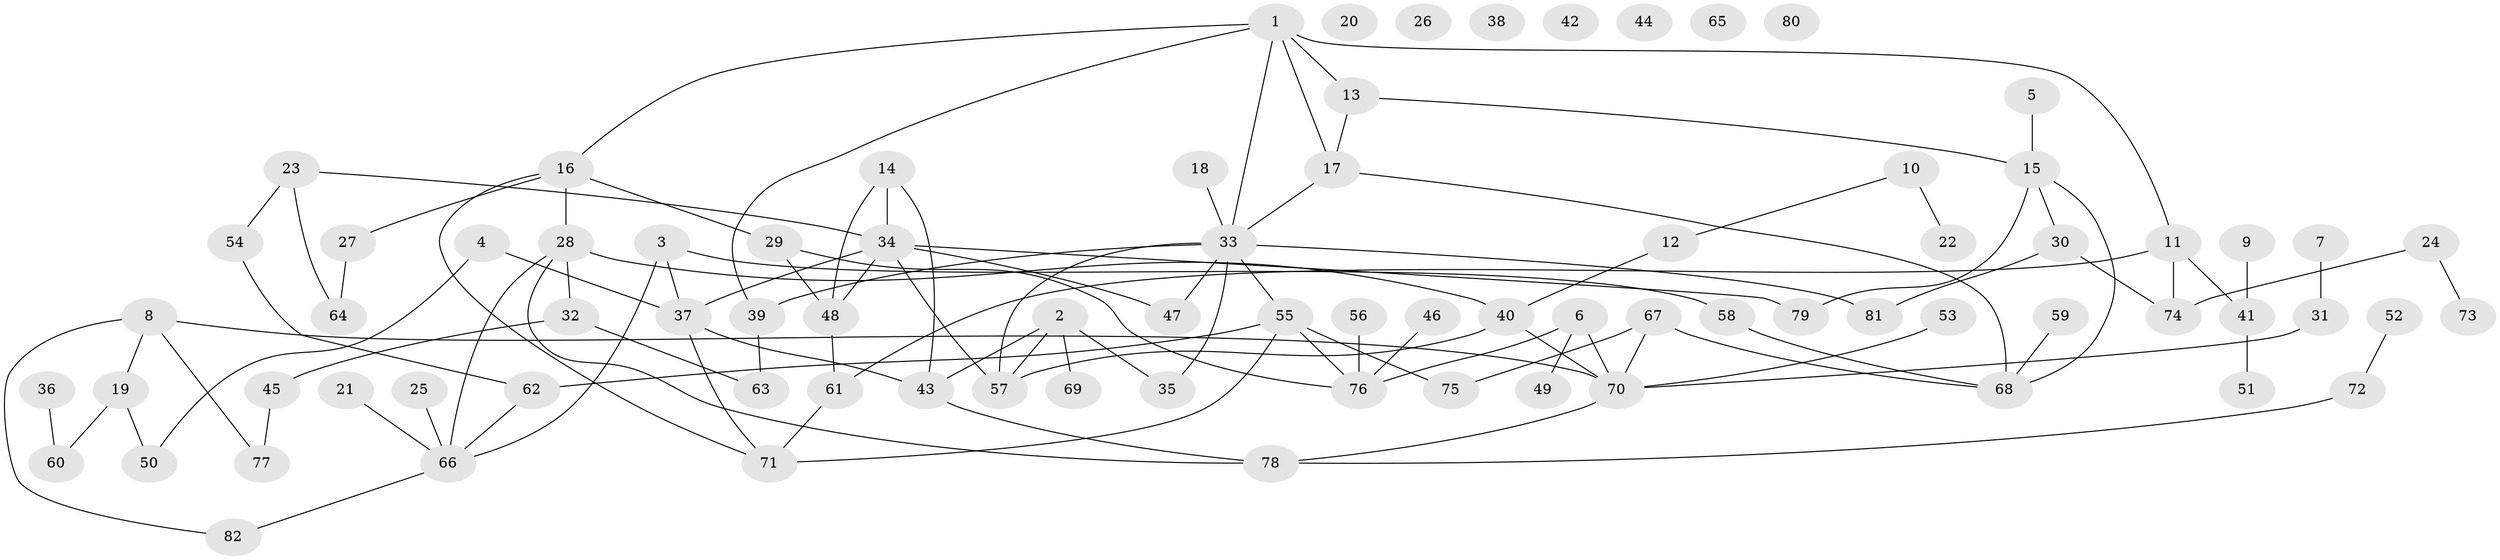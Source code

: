 // coarse degree distribution, {9: 0.05714285714285714, 3: 0.11428571428571428, 6: 0.02857142857142857, 8: 0.05714285714285714, 4: 0.05714285714285714, 2: 0.14285714285714285, 1: 0.22857142857142856, 5: 0.05714285714285714, 0: 0.2, 7: 0.05714285714285714}
// Generated by graph-tools (version 1.1) at 2025/16/03/04/25 18:16:34]
// undirected, 82 vertices, 107 edges
graph export_dot {
graph [start="1"]
  node [color=gray90,style=filled];
  1;
  2;
  3;
  4;
  5;
  6;
  7;
  8;
  9;
  10;
  11;
  12;
  13;
  14;
  15;
  16;
  17;
  18;
  19;
  20;
  21;
  22;
  23;
  24;
  25;
  26;
  27;
  28;
  29;
  30;
  31;
  32;
  33;
  34;
  35;
  36;
  37;
  38;
  39;
  40;
  41;
  42;
  43;
  44;
  45;
  46;
  47;
  48;
  49;
  50;
  51;
  52;
  53;
  54;
  55;
  56;
  57;
  58;
  59;
  60;
  61;
  62;
  63;
  64;
  65;
  66;
  67;
  68;
  69;
  70;
  71;
  72;
  73;
  74;
  75;
  76;
  77;
  78;
  79;
  80;
  81;
  82;
  1 -- 11;
  1 -- 13;
  1 -- 16;
  1 -- 17;
  1 -- 33;
  1 -- 39;
  2 -- 35;
  2 -- 43;
  2 -- 57;
  2 -- 69;
  3 -- 37;
  3 -- 58;
  3 -- 66;
  4 -- 37;
  4 -- 50;
  5 -- 15;
  6 -- 49;
  6 -- 70;
  6 -- 76;
  7 -- 31;
  8 -- 19;
  8 -- 70;
  8 -- 77;
  8 -- 82;
  9 -- 41;
  10 -- 12;
  10 -- 22;
  11 -- 41;
  11 -- 61;
  11 -- 74;
  12 -- 40;
  13 -- 15;
  13 -- 17;
  14 -- 34;
  14 -- 43;
  14 -- 48;
  15 -- 30;
  15 -- 68;
  15 -- 79;
  16 -- 27;
  16 -- 28;
  16 -- 29;
  16 -- 71;
  17 -- 33;
  17 -- 68;
  18 -- 33;
  19 -- 50;
  19 -- 60;
  21 -- 66;
  23 -- 34;
  23 -- 54;
  23 -- 64;
  24 -- 73;
  24 -- 74;
  25 -- 66;
  27 -- 64;
  28 -- 32;
  28 -- 40;
  28 -- 66;
  28 -- 78;
  29 -- 48;
  29 -- 76;
  30 -- 74;
  30 -- 81;
  31 -- 70;
  32 -- 45;
  32 -- 63;
  33 -- 35;
  33 -- 39;
  33 -- 47;
  33 -- 55;
  33 -- 57;
  33 -- 81;
  34 -- 37;
  34 -- 47;
  34 -- 48;
  34 -- 57;
  34 -- 79;
  36 -- 60;
  37 -- 43;
  37 -- 71;
  39 -- 63;
  40 -- 57;
  40 -- 70;
  41 -- 51;
  43 -- 78;
  45 -- 77;
  46 -- 76;
  48 -- 61;
  52 -- 72;
  53 -- 70;
  54 -- 62;
  55 -- 62;
  55 -- 71;
  55 -- 75;
  55 -- 76;
  56 -- 76;
  58 -- 68;
  59 -- 68;
  61 -- 71;
  62 -- 66;
  66 -- 82;
  67 -- 68;
  67 -- 70;
  67 -- 75;
  70 -- 78;
  72 -- 78;
}
